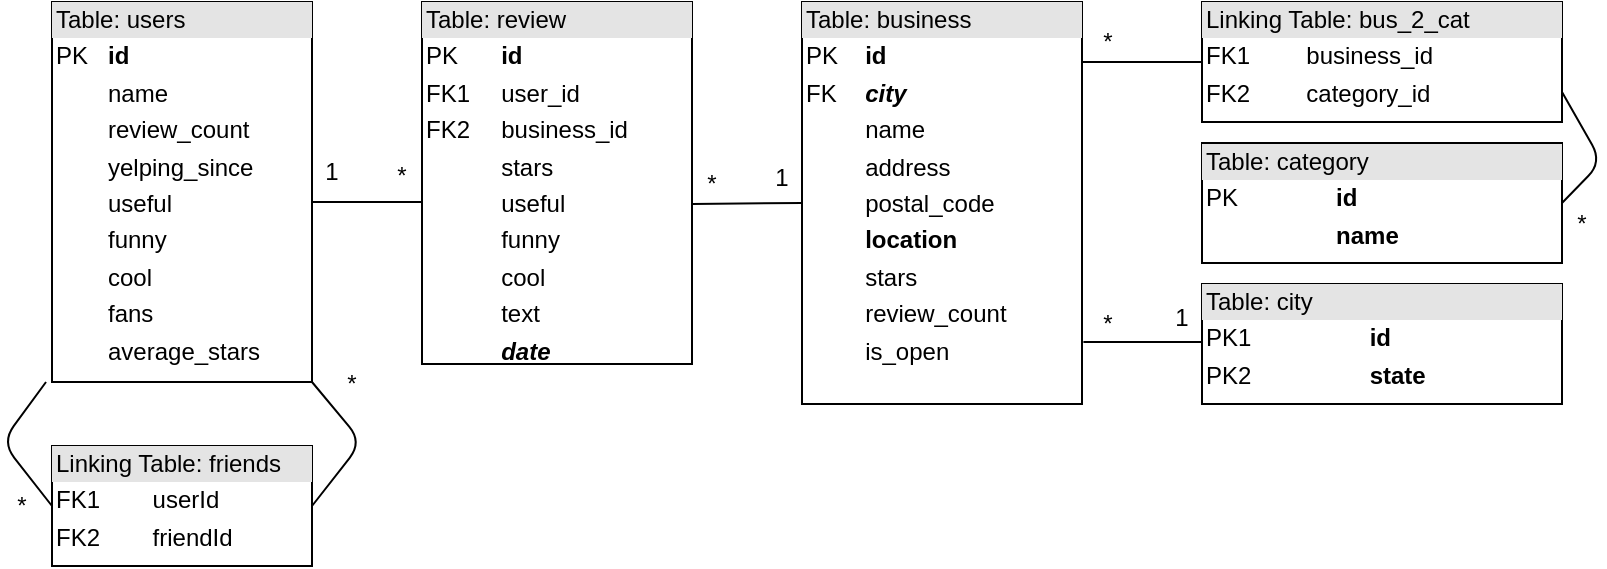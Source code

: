 <mxfile version="12.2.3" type="device" pages="1"><diagram id="ce06p39AJB-3T0cIz9pi" name="Page-1"><mxGraphModel dx="1408" dy="766" grid="1" gridSize="10" guides="1" tooltips="1" connect="1" arrows="1" fold="1" page="1" pageScale="1" pageWidth="850" pageHeight="1100" math="0" shadow="0"><root><mxCell id="0"/><mxCell id="1" parent="0"/><mxCell id="GBZHUh6mI9RMcAQZ4hgI-1" value="&lt;div style=&quot;box-sizing: border-box ; width: 100% ; background: #e4e4e4 ; padding: 2px&quot;&gt;Table: review&lt;/div&gt;&lt;table style=&quot;width: 100% ; font-size: 1em&quot; cellpadding=&quot;2&quot; cellspacing=&quot;0&quot;&gt;&lt;tbody&gt;&lt;tr&gt;&lt;td&gt;PK&lt;/td&gt;&lt;td&gt;&lt;b&gt;id&lt;/b&gt;&lt;/td&gt;&lt;/tr&gt;&lt;tr&gt;&lt;td&gt;FK1&lt;/td&gt;&lt;td&gt;user_id&lt;/td&gt;&lt;/tr&gt;&lt;tr&gt;&lt;td&gt;FK2&lt;/td&gt;&lt;td&gt;business_id&lt;/td&gt;&lt;/tr&gt;&lt;tr&gt;&lt;td&gt;&lt;br&gt;&lt;/td&gt;&lt;td&gt;stars&lt;/td&gt;&lt;/tr&gt;&lt;tr&gt;&lt;td&gt;&lt;br&gt;&lt;/td&gt;&lt;td&gt;useful&lt;/td&gt;&lt;/tr&gt;&lt;tr&gt;&lt;td&gt;&lt;br&gt;&lt;/td&gt;&lt;td&gt;funny&lt;/td&gt;&lt;/tr&gt;&lt;tr&gt;&lt;td&gt;&lt;br&gt;&lt;/td&gt;&lt;td&gt;cool&lt;/td&gt;&lt;/tr&gt;&lt;tr&gt;&lt;td&gt;&lt;br&gt;&lt;/td&gt;&lt;td&gt;text&lt;/td&gt;&lt;/tr&gt;&lt;tr&gt;&lt;td&gt;&lt;br&gt;&lt;/td&gt;&lt;td&gt;&lt;i&gt;&lt;b&gt;date&lt;/b&gt;&lt;/i&gt;&lt;/td&gt;&lt;/tr&gt;&lt;/tbody&gt;&lt;/table&gt;" style="verticalAlign=top;align=left;overflow=fill;html=1;" parent="1" vertex="1"><mxGeometry x="250" y="20" width="135" height="181" as="geometry"/></mxCell><mxCell id="GBZHUh6mI9RMcAQZ4hgI-3" value="&lt;div style=&quot;box-sizing: border-box ; width: 100% ; background: #e4e4e4 ; padding: 2px&quot;&gt;Table: business&lt;/div&gt;&lt;table style=&quot;width: 100% ; font-size: 1em&quot; cellpadding=&quot;2&quot; cellspacing=&quot;0&quot;&gt;&lt;tbody&gt;&lt;tr&gt;&lt;td&gt;PK&lt;/td&gt;&lt;td&gt;&lt;b&gt;id&lt;/b&gt;&lt;/td&gt;&lt;/tr&gt;&lt;tr&gt;&lt;td&gt;FK&lt;/td&gt;&lt;td&gt;&lt;b&gt;&lt;i&gt;city&lt;/i&gt;&lt;/b&gt;&lt;/td&gt;&lt;/tr&gt;&lt;tr&gt;&lt;td&gt;&lt;br&gt;&lt;/td&gt;&lt;td&gt;name&lt;/td&gt;&lt;/tr&gt;&lt;tr&gt;&lt;td&gt;&lt;br&gt;&lt;/td&gt;&lt;td&gt;address&lt;/td&gt;&lt;/tr&gt;&lt;tr&gt;&lt;td&gt;&lt;br&gt;&lt;/td&gt;&lt;td&gt;postal_code&lt;/td&gt;&lt;/tr&gt;&lt;tr&gt;&lt;td&gt;&lt;br&gt;&lt;/td&gt;&lt;td&gt;&lt;b&gt;location&lt;/b&gt;&lt;/td&gt;&lt;/tr&gt;&lt;tr&gt;&lt;td&gt;&lt;br&gt;&lt;/td&gt;&lt;td&gt;stars&lt;/td&gt;&lt;/tr&gt;&lt;tr&gt;&lt;td&gt;&lt;br&gt;&lt;/td&gt;&lt;td&gt;review_count&lt;/td&gt;&lt;/tr&gt;&lt;tr&gt;&lt;td&gt;&lt;br&gt;&lt;/td&gt;&lt;td&gt;is_open&lt;/td&gt;&lt;/tr&gt;&lt;/tbody&gt;&lt;/table&gt;" style="verticalAlign=top;align=left;overflow=fill;html=1;" parent="1" vertex="1"><mxGeometry x="440" y="20" width="140" height="201" as="geometry"/></mxCell><mxCell id="GBZHUh6mI9RMcAQZ4hgI-4" value="&lt;div style=&quot;box-sizing: border-box ; width: 100% ; background: #e4e4e4 ; padding: 2px&quot;&gt;Table: category&lt;/div&gt;&lt;table style=&quot;width: 100% ; font-size: 1em&quot; cellpadding=&quot;2&quot; cellspacing=&quot;0&quot;&gt;&lt;tbody&gt;&lt;tr&gt;&lt;td&gt;PK&lt;/td&gt;&lt;td&gt;&lt;b&gt;id&lt;/b&gt;&lt;/td&gt;&lt;/tr&gt;&lt;tr&gt;&lt;td&gt;&lt;br&gt;&lt;/td&gt;&lt;td&gt;&lt;b&gt;name&lt;/b&gt;&lt;/td&gt;&lt;/tr&gt;&lt;/tbody&gt;&lt;/table&gt;" style="verticalAlign=top;align=left;overflow=fill;html=1;" parent="1" vertex="1"><mxGeometry x="640" y="90.5" width="180" height="60" as="geometry"/></mxCell><mxCell id="GBZHUh6mI9RMcAQZ4hgI-5" value="&lt;div style=&quot;box-sizing: border-box ; width: 100% ; background: #e4e4e4 ; padding: 2px&quot;&gt;Linking Table: friends&lt;/div&gt;&lt;table style=&quot;width: 100% ; font-size: 1em&quot; cellpadding=&quot;2&quot; cellspacing=&quot;0&quot;&gt;&lt;tbody&gt;&lt;tr&gt;&lt;td&gt;FK1&lt;/td&gt;&lt;td&gt;userId&lt;/td&gt;&lt;/tr&gt;&lt;tr&gt;&lt;td&gt;FK2&lt;/td&gt;&lt;td&gt;friendId&lt;/td&gt;&lt;/tr&gt;&lt;/tbody&gt;&lt;/table&gt;" style="verticalAlign=top;align=left;overflow=fill;html=1;" parent="1" vertex="1"><mxGeometry x="65" y="242" width="130" height="60" as="geometry"/></mxCell><mxCell id="GBZHUh6mI9RMcAQZ4hgI-6" value="&lt;div style=&quot;box-sizing: border-box ; width: 100% ; background: #e4e4e4 ; padding: 2px&quot;&gt;Table: users&lt;/div&gt;&lt;table style=&quot;width: 100% ; font-size: 1em&quot; cellpadding=&quot;2&quot; cellspacing=&quot;0&quot;&gt;&lt;tbody&gt;&lt;tr&gt;&lt;td&gt;PK&lt;/td&gt;&lt;td&gt;&lt;b&gt;id&lt;/b&gt;&lt;/td&gt;&lt;/tr&gt;&lt;tr&gt;&lt;td&gt;&lt;br&gt;&lt;/td&gt;&lt;td&gt;name&lt;/td&gt;&lt;/tr&gt;&lt;tr&gt;&lt;td&gt;&lt;/td&gt;&lt;td&gt;review_count&lt;br&gt;&lt;/td&gt;&lt;/tr&gt;&lt;tr&gt;&lt;td&gt;&lt;br&gt;&lt;/td&gt;&lt;td&gt;yelping_since&lt;/td&gt;&lt;/tr&gt;&lt;tr&gt;&lt;td&gt;&lt;br&gt;&lt;/td&gt;&lt;td&gt;useful&lt;/td&gt;&lt;/tr&gt;&lt;tr&gt;&lt;td&gt;&lt;br&gt;&lt;/td&gt;&lt;td&gt;funny&lt;/td&gt;&lt;/tr&gt;&lt;tr&gt;&lt;td&gt;&lt;br&gt;&lt;/td&gt;&lt;td&gt;cool&lt;/td&gt;&lt;/tr&gt;&lt;tr&gt;&lt;td&gt;&lt;br&gt;&lt;/td&gt;&lt;td&gt;fans&lt;/td&gt;&lt;/tr&gt;&lt;tr&gt;&lt;td&gt;&lt;br&gt;&lt;/td&gt;&lt;td&gt;average_stars&lt;/td&gt;&lt;/tr&gt;&lt;/tbody&gt;&lt;/table&gt;" style="verticalAlign=top;align=left;overflow=fill;html=1;" parent="1" vertex="1"><mxGeometry x="65" y="20" width="130" height="190" as="geometry"/></mxCell><mxCell id="GBZHUh6mI9RMcAQZ4hgI-7" value="&lt;div style=&quot;box-sizing: border-box ; width: 100% ; background: #e4e4e4 ; padding: 2px&quot;&gt;Table: city&lt;/div&gt;&lt;table style=&quot;width: 100% ; font-size: 1em&quot; cellpadding=&quot;2&quot; cellspacing=&quot;0&quot;&gt;&lt;tbody&gt;&lt;tr&gt;&lt;td&gt;PK1&lt;/td&gt;&lt;td&gt;&lt;b&gt;id&lt;/b&gt;&lt;/td&gt;&lt;/tr&gt;&lt;tr&gt;&lt;td&gt;PK2&lt;/td&gt;&lt;td&gt;&lt;b&gt;state&lt;/b&gt;&lt;/td&gt;&lt;/tr&gt;&lt;tr&gt;&lt;td&gt;&lt;/td&gt;&lt;td&gt;&lt;br&gt;&lt;/td&gt;&lt;/tr&gt;&lt;/tbody&gt;&lt;/table&gt;" style="verticalAlign=top;align=left;overflow=fill;html=1;" parent="1" vertex="1"><mxGeometry x="640" y="161" width="180" height="60" as="geometry"/></mxCell><mxCell id="GBZHUh6mI9RMcAQZ4hgI-8" value="&lt;div style=&quot;box-sizing: border-box ; width: 100% ; background: #e4e4e4 ; padding: 2px&quot;&gt;Linking Table: bus_2_cat&lt;/div&gt;&lt;table style=&quot;width: 100% ; font-size: 1em&quot; cellpadding=&quot;2&quot; cellspacing=&quot;0&quot;&gt;&lt;tbody&gt;&lt;tr&gt;&lt;td&gt;FK1&lt;/td&gt;&lt;td&gt;business_id&lt;/td&gt;&lt;/tr&gt;&lt;tr&gt;&lt;td&gt;FK2&lt;/td&gt;&lt;td&gt;category_id&lt;/td&gt;&lt;/tr&gt;&lt;/tbody&gt;&lt;/table&gt;" style="verticalAlign=top;align=left;overflow=fill;html=1;" parent="1" vertex="1"><mxGeometry x="640" y="20" width="180" height="60" as="geometry"/></mxCell><mxCell id="GBZHUh6mI9RMcAQZ4hgI-9" value="" style="endArrow=none;html=1;entryX=0;entryY=0.5;entryDx=0;entryDy=0;exitX=1;exitY=0.149;exitDx=0;exitDy=0;exitPerimeter=0;" parent="1" target="GBZHUh6mI9RMcAQZ4hgI-8" edge="1" source="GBZHUh6mI9RMcAQZ4hgI-3"><mxGeometry width="50" height="50" relative="1" as="geometry"><mxPoint x="600" y="50" as="sourcePoint"/><mxPoint x="410" y="681" as="targetPoint"/></mxGeometry></mxCell><mxCell id="GBZHUh6mI9RMcAQZ4hgI-11" value="" style="endArrow=none;html=1;entryX=1;entryY=0.75;entryDx=0;entryDy=0;exitX=1;exitY=0.5;exitDx=0;exitDy=0;" parent="1" source="GBZHUh6mI9RMcAQZ4hgI-4" target="GBZHUh6mI9RMcAQZ4hgI-8" edge="1"><mxGeometry width="50" height="50" relative="1" as="geometry"><mxPoint x="360" y="731" as="sourcePoint"/><mxPoint x="410" y="681" as="targetPoint"/><Array as="points"><mxPoint x="840" y="100"/></Array></mxGeometry></mxCell><mxCell id="GBZHUh6mI9RMcAQZ4hgI-12" value="" style="endArrow=none;html=1;exitX=1.005;exitY=0.846;exitDx=0;exitDy=0;exitPerimeter=0;" parent="1" source="GBZHUh6mI9RMcAQZ4hgI-3" edge="1"><mxGeometry width="50" height="50" relative="1" as="geometry"><mxPoint x="360" y="731" as="sourcePoint"/><mxPoint x="640" y="190" as="targetPoint"/></mxGeometry></mxCell><mxCell id="GBZHUh6mI9RMcAQZ4hgI-17" value="" style="endArrow=none;html=1;entryX=0;entryY=0.5;entryDx=0;entryDy=0;exitX=1;exitY=0.558;exitDx=0;exitDy=0;exitPerimeter=0;" parent="1" source="GBZHUh6mI9RMcAQZ4hgI-1" target="GBZHUh6mI9RMcAQZ4hgI-3" edge="1"><mxGeometry width="50" height="50" relative="1" as="geometry"><mxPoint x="360" y="311" as="sourcePoint"/><mxPoint x="410" y="681" as="targetPoint"/><Array as="points"/></mxGeometry></mxCell><mxCell id="GBZHUh6mI9RMcAQZ4hgI-18" value="" style="endArrow=none;html=1;entryX=1;entryY=0.5;entryDx=0;entryDy=0;" parent="1" target="GBZHUh6mI9RMcAQZ4hgI-5" edge="1"><mxGeometry width="50" height="50" relative="1" as="geometry"><mxPoint x="195" y="210" as="sourcePoint"/><mxPoint x="370" y="501" as="targetPoint"/><Array as="points"><mxPoint x="220" y="240"/></Array></mxGeometry></mxCell><mxCell id="GBZHUh6mI9RMcAQZ4hgI-19" value="" style="endArrow=none;html=1;exitX=0;exitY=0.5;exitDx=0;exitDy=0;entryX=-0.023;entryY=1;entryDx=0;entryDy=0;entryPerimeter=0;" parent="1" source="GBZHUh6mI9RMcAQZ4hgI-5" target="GBZHUh6mI9RMcAQZ4hgI-6" edge="1"><mxGeometry width="50" height="50" relative="1" as="geometry"><mxPoint x="320" y="551" as="sourcePoint"/><mxPoint x="62" y="195" as="targetPoint"/><Array as="points"><mxPoint x="40" y="240"/></Array></mxGeometry></mxCell><mxCell id="GBZHUh6mI9RMcAQZ4hgI-20" value="" style="endArrow=none;html=1;" parent="1" edge="1"><mxGeometry width="50" height="50" relative="1" as="geometry"><mxPoint x="195" y="120" as="sourcePoint"/><mxPoint x="250" y="120" as="targetPoint"/></mxGeometry></mxCell><mxCell id="GBZHUh6mI9RMcAQZ4hgI-22" value="*" style="text;html=1;strokeColor=none;fillColor=none;align=center;verticalAlign=middle;whiteSpace=wrap;rounded=0;" parent="1" vertex="1"><mxGeometry x="583" y="30" width="20" height="20" as="geometry"/></mxCell><mxCell id="GBZHUh6mI9RMcAQZ4hgI-23" value="1" style="text;html=1;strokeColor=none;fillColor=none;align=center;verticalAlign=middle;whiteSpace=wrap;rounded=0;" parent="1" vertex="1"><mxGeometry x="620" y="168" width="20" height="19" as="geometry"/></mxCell><mxCell id="GBZHUh6mI9RMcAQZ4hgI-26" value="*" style="text;html=1;strokeColor=none;fillColor=none;align=center;verticalAlign=middle;whiteSpace=wrap;rounded=0;" parent="1" vertex="1"><mxGeometry x="820" y="120.5" width="20" height="20" as="geometry"/></mxCell><mxCell id="GBZHUh6mI9RMcAQZ4hgI-27" value="*" style="text;html=1;strokeColor=none;fillColor=none;align=center;verticalAlign=middle;whiteSpace=wrap;rounded=0;" parent="1" vertex="1"><mxGeometry x="583" y="171" width="20" height="20" as="geometry"/></mxCell><mxCell id="GBZHUh6mI9RMcAQZ4hgI-28" value="*" style="text;html=1;strokeColor=none;fillColor=none;align=center;verticalAlign=middle;whiteSpace=wrap;rounded=0;" parent="1" vertex="1"><mxGeometry x="385" y="100.5" width="20" height="20" as="geometry"/></mxCell><mxCell id="GBZHUh6mI9RMcAQZ4hgI-29" value="1" style="text;html=1;strokeColor=none;fillColor=none;align=center;verticalAlign=middle;whiteSpace=wrap;rounded=0;" parent="1" vertex="1"><mxGeometry x="420" y="98.5" width="20" height="18" as="geometry"/></mxCell><mxCell id="GBZHUh6mI9RMcAQZ4hgI-30" value="*" style="text;html=1;strokeColor=none;fillColor=none;align=center;verticalAlign=middle;whiteSpace=wrap;rounded=0;" parent="1" vertex="1"><mxGeometry x="230" y="97" width="20" height="20" as="geometry"/></mxCell><mxCell id="GBZHUh6mI9RMcAQZ4hgI-32" value="*" style="text;html=1;strokeColor=none;fillColor=none;align=center;verticalAlign=middle;whiteSpace=wrap;rounded=0;" parent="1" vertex="1"><mxGeometry x="205" y="201" width="20" height="20" as="geometry"/></mxCell><mxCell id="GBZHUh6mI9RMcAQZ4hgI-34" value="1" style="text;html=1;strokeColor=none;fillColor=none;align=center;verticalAlign=middle;whiteSpace=wrap;rounded=0;" parent="1" vertex="1"><mxGeometry x="195" y="95" width="20" height="20" as="geometry"/></mxCell><mxCell id="GBZHUh6mI9RMcAQZ4hgI-35" value="*" style="text;html=1;strokeColor=none;fillColor=none;align=center;verticalAlign=middle;whiteSpace=wrap;rounded=0;" parent="1" vertex="1"><mxGeometry x="40" y="262" width="20" height="20" as="geometry"/></mxCell></root></mxGraphModel></diagram></mxfile>